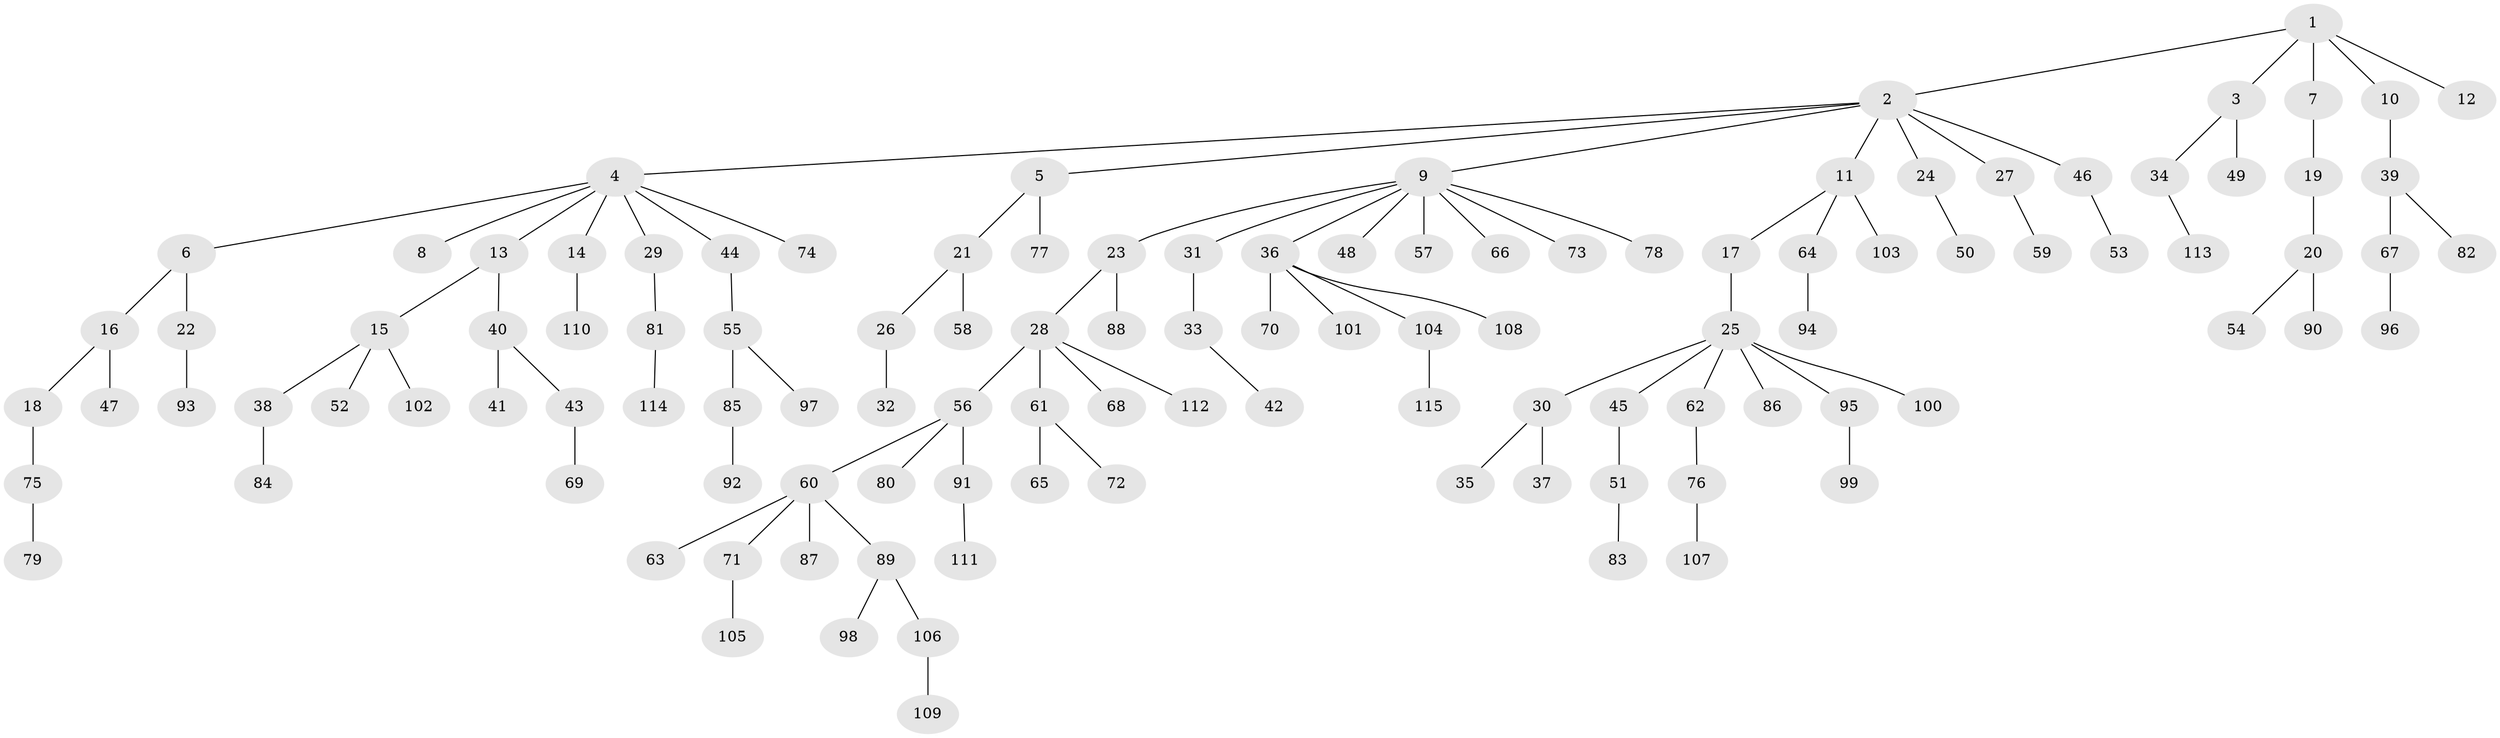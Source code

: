 // Generated by graph-tools (version 1.1) at 2025/36/03/09/25 02:36:47]
// undirected, 115 vertices, 114 edges
graph export_dot {
graph [start="1"]
  node [color=gray90,style=filled];
  1;
  2;
  3;
  4;
  5;
  6;
  7;
  8;
  9;
  10;
  11;
  12;
  13;
  14;
  15;
  16;
  17;
  18;
  19;
  20;
  21;
  22;
  23;
  24;
  25;
  26;
  27;
  28;
  29;
  30;
  31;
  32;
  33;
  34;
  35;
  36;
  37;
  38;
  39;
  40;
  41;
  42;
  43;
  44;
  45;
  46;
  47;
  48;
  49;
  50;
  51;
  52;
  53;
  54;
  55;
  56;
  57;
  58;
  59;
  60;
  61;
  62;
  63;
  64;
  65;
  66;
  67;
  68;
  69;
  70;
  71;
  72;
  73;
  74;
  75;
  76;
  77;
  78;
  79;
  80;
  81;
  82;
  83;
  84;
  85;
  86;
  87;
  88;
  89;
  90;
  91;
  92;
  93;
  94;
  95;
  96;
  97;
  98;
  99;
  100;
  101;
  102;
  103;
  104;
  105;
  106;
  107;
  108;
  109;
  110;
  111;
  112;
  113;
  114;
  115;
  1 -- 2;
  1 -- 3;
  1 -- 7;
  1 -- 10;
  1 -- 12;
  2 -- 4;
  2 -- 5;
  2 -- 9;
  2 -- 11;
  2 -- 24;
  2 -- 27;
  2 -- 46;
  3 -- 34;
  3 -- 49;
  4 -- 6;
  4 -- 8;
  4 -- 13;
  4 -- 14;
  4 -- 29;
  4 -- 44;
  4 -- 74;
  5 -- 21;
  5 -- 77;
  6 -- 16;
  6 -- 22;
  7 -- 19;
  9 -- 23;
  9 -- 31;
  9 -- 36;
  9 -- 48;
  9 -- 57;
  9 -- 66;
  9 -- 73;
  9 -- 78;
  10 -- 39;
  11 -- 17;
  11 -- 64;
  11 -- 103;
  13 -- 15;
  13 -- 40;
  14 -- 110;
  15 -- 38;
  15 -- 52;
  15 -- 102;
  16 -- 18;
  16 -- 47;
  17 -- 25;
  18 -- 75;
  19 -- 20;
  20 -- 54;
  20 -- 90;
  21 -- 26;
  21 -- 58;
  22 -- 93;
  23 -- 28;
  23 -- 88;
  24 -- 50;
  25 -- 30;
  25 -- 45;
  25 -- 62;
  25 -- 86;
  25 -- 95;
  25 -- 100;
  26 -- 32;
  27 -- 59;
  28 -- 56;
  28 -- 61;
  28 -- 68;
  28 -- 112;
  29 -- 81;
  30 -- 35;
  30 -- 37;
  31 -- 33;
  33 -- 42;
  34 -- 113;
  36 -- 70;
  36 -- 101;
  36 -- 104;
  36 -- 108;
  38 -- 84;
  39 -- 67;
  39 -- 82;
  40 -- 41;
  40 -- 43;
  43 -- 69;
  44 -- 55;
  45 -- 51;
  46 -- 53;
  51 -- 83;
  55 -- 85;
  55 -- 97;
  56 -- 60;
  56 -- 80;
  56 -- 91;
  60 -- 63;
  60 -- 71;
  60 -- 87;
  60 -- 89;
  61 -- 65;
  61 -- 72;
  62 -- 76;
  64 -- 94;
  67 -- 96;
  71 -- 105;
  75 -- 79;
  76 -- 107;
  81 -- 114;
  85 -- 92;
  89 -- 98;
  89 -- 106;
  91 -- 111;
  95 -- 99;
  104 -- 115;
  106 -- 109;
}
